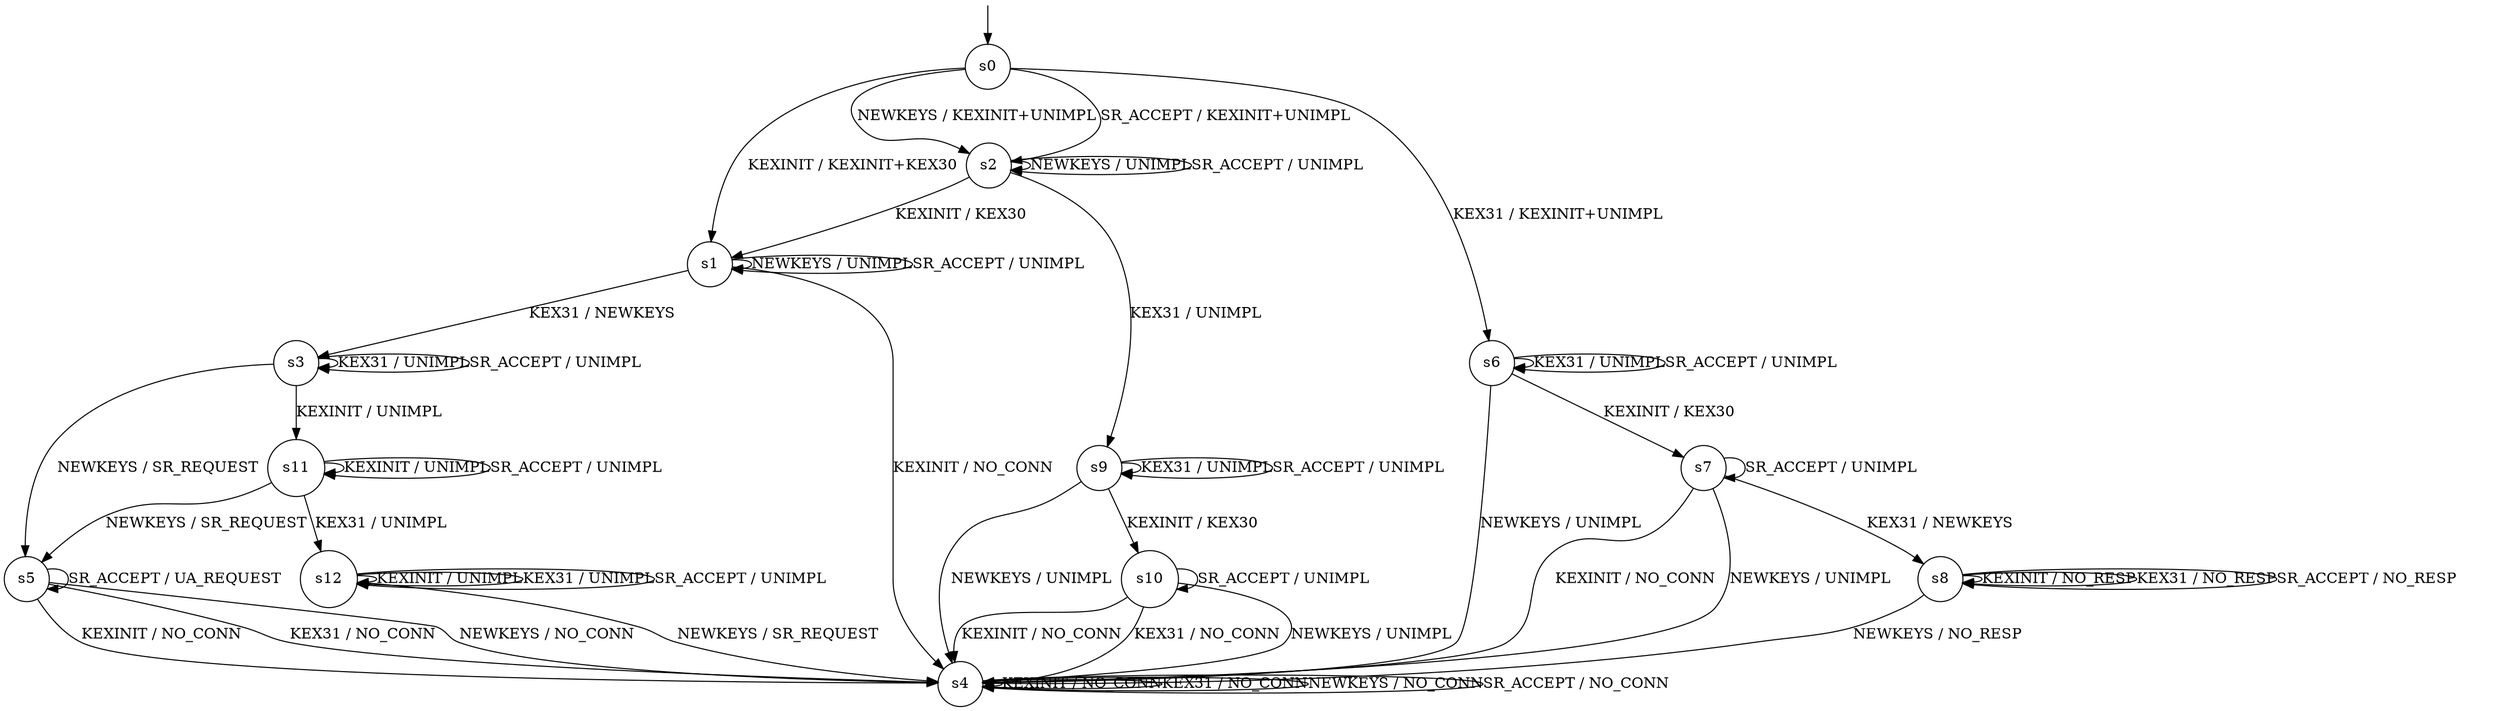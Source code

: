 digraph g {

	s0 [shape="circle" label="s0"];
	s1 [shape="circle" label="s1"];
	s2 [shape="circle" label="s2"];
	s3 [shape="circle" label="s3"];
	s4 [shape="circle" label="s4"];
	s5 [shape="circle" label="s5"];
	s6 [shape="circle" label="s6"];
	s7 [shape="circle" label="s7"];
	s8 [shape="circle" label="s8"];
	s9 [shape="circle" label="s9"];
	s10 [shape="circle" label="s10"];
	s11 [shape="circle" label="s11"];
	s12 [shape="circle" label="s12"];
	s0 -> s1 [label="KEXINIT / KEXINIT+KEX30"];
	s0 -> s6 [label="KEX31 / KEXINIT+UNIMPL"];
	s0 -> s2 [label="NEWKEYS / KEXINIT+UNIMPL"];
	s0 -> s2 [label="SR_ACCEPT / KEXINIT+UNIMPL"];
	s1 -> s4 [label="KEXINIT / NO_CONN"];
	s1 -> s3 [label="KEX31 / NEWKEYS"];
	s1 -> s1 [label="NEWKEYS / UNIMPL"];
	s1 -> s1 [label="SR_ACCEPT / UNIMPL"];
	s2 -> s1 [label="KEXINIT / KEX30"];
	s2 -> s9 [label="KEX31 / UNIMPL"];
	s2 -> s2 [label="NEWKEYS / UNIMPL"];
	s2 -> s2 [label="SR_ACCEPT / UNIMPL"];
	s3 -> s11 [label="KEXINIT / UNIMPL"];
	s3 -> s3 [label="KEX31 / UNIMPL"];
	s3 -> s5 [label="NEWKEYS / SR_REQUEST"];
	s3 -> s3 [label="SR_ACCEPT / UNIMPL"];
	s4 -> s4 [label="KEXINIT / NO_CONN"];
	s4 -> s4 [label="KEX31 / NO_CONN"];
	s4 -> s4 [label="NEWKEYS / NO_CONN"];
	s4 -> s4 [label="SR_ACCEPT / NO_CONN"];
	s5 -> s4 [label="KEXINIT / NO_CONN"];
	s5 -> s4 [label="KEX31 / NO_CONN"];
	s5 -> s4 [label="NEWKEYS / NO_CONN"];
	s5 -> s5 [label="SR_ACCEPT / UA_REQUEST"];
	s6 -> s7 [label="KEXINIT / KEX30"];
	s6 -> s6 [label="KEX31 / UNIMPL"];
	s6 -> s4 [label="NEWKEYS / UNIMPL"];
	s6 -> s6 [label="SR_ACCEPT / UNIMPL"];
	s7 -> s4 [label="KEXINIT / NO_CONN"];
	s7 -> s8 [label="KEX31 / NEWKEYS"];
	s7 -> s4 [label="NEWKEYS / UNIMPL"];
	s7 -> s7 [label="SR_ACCEPT / UNIMPL"];
	s8 -> s8 [label="KEXINIT / NO_RESP"];
	s8 -> s8 [label="KEX31 / NO_RESP"];
	s8 -> s4 [label="NEWKEYS / NO_RESP"];
	s8 -> s8 [label="SR_ACCEPT / NO_RESP"];
	s9 -> s10 [label="KEXINIT / KEX30"];
	s9 -> s9 [label="KEX31 / UNIMPL"];
	s9 -> s4 [label="NEWKEYS / UNIMPL"];
	s9 -> s9 [label="SR_ACCEPT / UNIMPL"];
	s10 -> s4 [label="KEXINIT / NO_CONN"];
	s10 -> s4 [label="KEX31 / NO_CONN"];
	s10 -> s4 [label="NEWKEYS / UNIMPL"];
	s10 -> s10 [label="SR_ACCEPT / UNIMPL"];
	s11 -> s11 [label="KEXINIT / UNIMPL"];
	s11 -> s12 [label="KEX31 / UNIMPL"];
	s11 -> s5 [label="NEWKEYS / SR_REQUEST"];
	s11 -> s11 [label="SR_ACCEPT / UNIMPL"];
	s12 -> s12 [label="KEXINIT / UNIMPL"];
	s12 -> s12 [label="KEX31 / UNIMPL"];
	s12 -> s4 [label="NEWKEYS / SR_REQUEST"];
	s12 -> s12 [label="SR_ACCEPT / UNIMPL"];

__start0 [label="" shape="none" width="0" height="0"];
__start0 -> s0;

}
